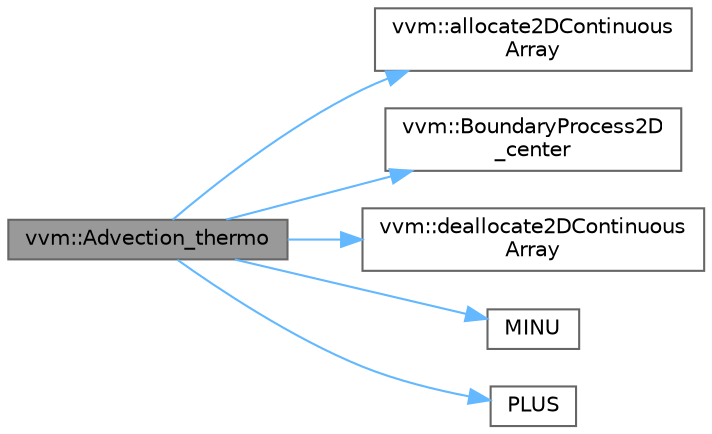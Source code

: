 digraph "vvm::Advection_thermo"
{
 // INTERACTIVE_SVG=YES
 // LATEX_PDF_SIZE
  bgcolor="transparent";
  edge [fontname=Helvetica,fontsize=10,labelfontname=Helvetica,labelfontsize=10];
  node [fontname=Helvetica,fontsize=10,shape=box,height=0.2,width=0.4];
  rankdir="LR";
  Node1 [id="Node000001",label="vvm::Advection_thermo",height=0.2,width=0.4,color="gray40", fillcolor="grey60", style="filled", fontcolor="black",tooltip=" "];
  Node1 -> Node2 [id="edge1_Node000001_Node000002",color="steelblue1",style="solid",tooltip=" "];
  Node2 [id="Node000002",label="vvm::allocate2DContinuous\lArray",height=0.2,width=0.4,color="grey40", fillcolor="white", style="filled",URL="$classvvm.html#a62fd0f50bdb5e309fe02cd6fa343cf79",tooltip=" "];
  Node1 -> Node3 [id="edge2_Node000001_Node000003",color="steelblue1",style="solid",tooltip=" "];
  Node3 [id="Node000003",label="vvm::BoundaryProcess2D\l_center",height=0.2,width=0.4,color="grey40", fillcolor="white", style="filled",URL="$classvvm.html#a26777567d798e7a46a54a9adc5d7242f",tooltip=" "];
  Node1 -> Node4 [id="edge3_Node000001_Node000004",color="steelblue1",style="solid",tooltip=" "];
  Node4 [id="Node000004",label="vvm::deallocate2DContinuous\lArray",height=0.2,width=0.4,color="grey40", fillcolor="white", style="filled",URL="$classvvm.html#abcdd5cff6d1bab2f414fe98e87d98a3a",tooltip=" "];
  Node1 -> Node5 [id="edge4_Node000001_Node000005",color="steelblue1",style="solid",tooltip=" "];
  Node5 [id="Node000005",label="MINU",height=0.2,width=0.4,color="grey40", fillcolor="white", style="filled",URL="$Advection_8cpp.html#a75af9b80e9b72faac90f0e574bc62a8d",tooltip=" "];
  Node1 -> Node6 [id="edge5_Node000001_Node000006",color="steelblue1",style="solid",tooltip=" "];
  Node6 [id="Node000006",label="PLUS",height=0.2,width=0.4,color="grey40", fillcolor="white", style="filled",URL="$Advection_8cpp.html#ac35c0748e7807333a355cd2b8e5dfef8",tooltip=" "];
}
